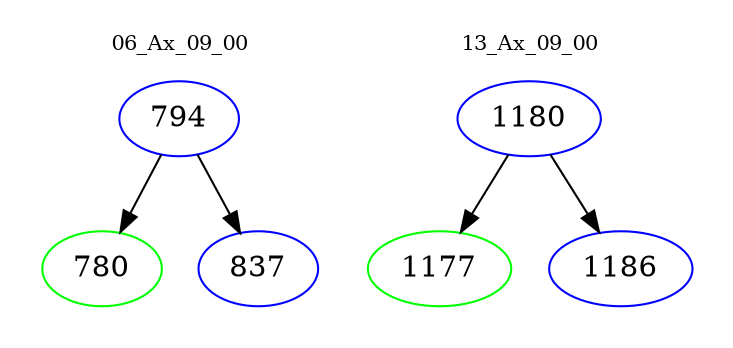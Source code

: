 digraph{
subgraph cluster_0 {
color = white
label = "06_Ax_09_00";
fontsize=10;
T0_794 [label="794", color="blue"]
T0_794 -> T0_780 [color="black"]
T0_780 [label="780", color="green"]
T0_794 -> T0_837 [color="black"]
T0_837 [label="837", color="blue"]
}
subgraph cluster_1 {
color = white
label = "13_Ax_09_00";
fontsize=10;
T1_1180 [label="1180", color="blue"]
T1_1180 -> T1_1177 [color="black"]
T1_1177 [label="1177", color="green"]
T1_1180 -> T1_1186 [color="black"]
T1_1186 [label="1186", color="blue"]
}
}

